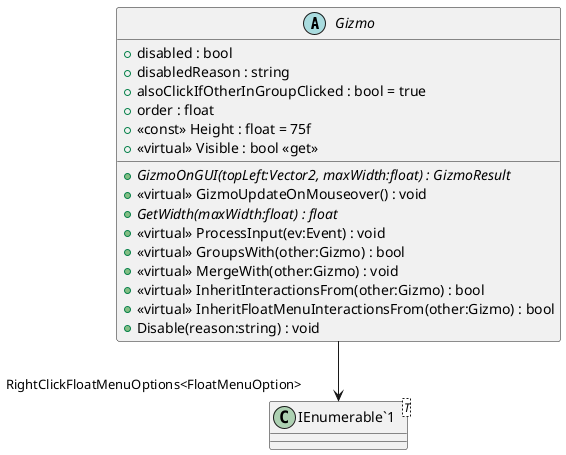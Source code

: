 @startuml
abstract class Gizmo {
    + disabled : bool
    + disabledReason : string
    + alsoClickIfOtherInGroupClicked : bool = true
    + order : float
    + <<const>> Height : float = 75f
    + <<virtual>> Visible : bool <<get>>
    + {abstract} GizmoOnGUI(topLeft:Vector2, maxWidth:float) : GizmoResult
    + <<virtual>> GizmoUpdateOnMouseover() : void
    + {abstract} GetWidth(maxWidth:float) : float
    + <<virtual>> ProcessInput(ev:Event) : void
    + <<virtual>> GroupsWith(other:Gizmo) : bool
    + <<virtual>> MergeWith(other:Gizmo) : void
    + <<virtual>> InheritInteractionsFrom(other:Gizmo) : bool
    + <<virtual>> InheritFloatMenuInteractionsFrom(other:Gizmo) : bool
    + Disable(reason:string) : void
}
class "IEnumerable`1"<T> {
}
Gizmo --> "RightClickFloatMenuOptions<FloatMenuOption>" "IEnumerable`1"
@enduml
